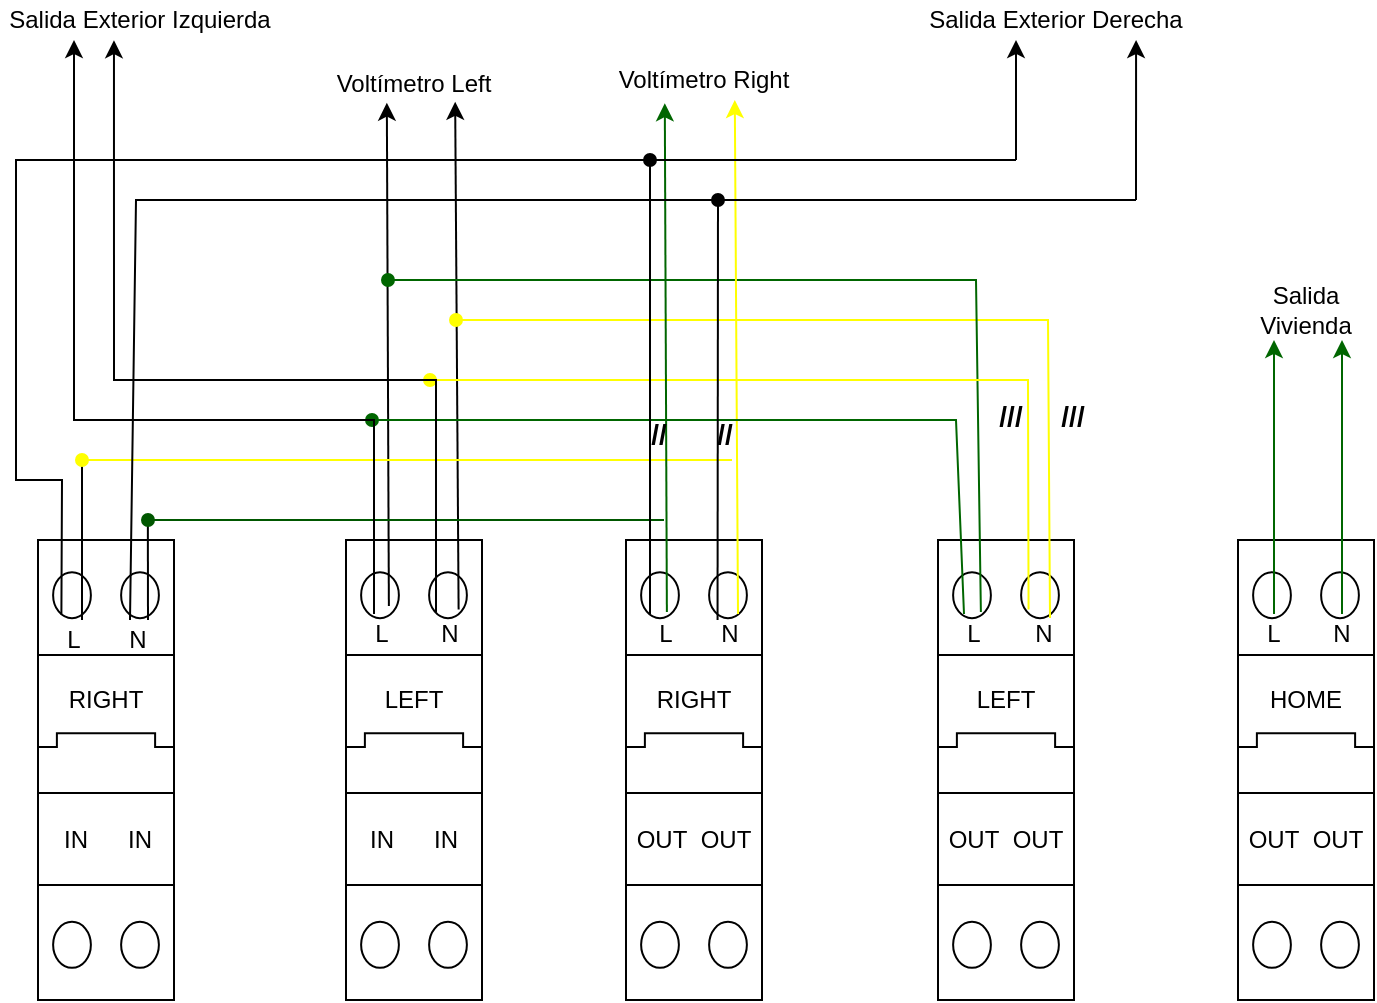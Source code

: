 <mxfile version="13.10.0" type="embed">
    <diagram id="kRDuzu7ikWpmD-jeQDag" name="Página-1">
        <mxGraphModel dx="1029" dy="701" grid="1" gridSize="10" guides="1" tooltips="1" connect="1" arrows="0" fold="1" page="1" pageScale="1" pageWidth="827" pageHeight="1169" math="0" shadow="0">
            <root>
                <mxCell id="0"/>
                <mxCell id="1" parent="0"/>
                <mxCell id="FerQvgeqPSbu73l90yjI-10" value="" style="verticalLabelPosition=bottom;dashed=0;shadow=0;html=1;align=center;verticalAlign=top;shape=mxgraph.cabinets.cb_2p;" parent="1" vertex="1">
                    <mxGeometry x="235" y="490" width="68" height="230" as="geometry"/>
                </mxCell>
                <mxCell id="FerQvgeqPSbu73l90yjI-75" style="edgeStyle=none;rounded=0;orthogonalLoop=1;jettySize=auto;html=1;exitX=0.828;exitY=0.151;exitDx=0;exitDy=0;strokeColor=#000000;endArrow=classic;endFill=1;exitPerimeter=0;entryX=0.647;entryY=0.97;entryDx=0;entryDy=0;entryPerimeter=0;" parent="1" edge="1" target="19" source="FerQvgeqPSbu73l90yjI-10">
                    <mxGeometry relative="1" as="geometry">
                        <mxPoint x="289" y="340" as="targetPoint"/>
                        <mxPoint x="289" y="477" as="sourcePoint"/>
                    </mxGeometry>
                </mxCell>
                <mxCell id="18" style="rounded=0;orthogonalLoop=1;jettySize=auto;html=1;exitX=0.5;exitY=0;exitDx=0;exitDy=0;strokeColor=#000000;endArrow=classic;endFill=1;entryX=0.403;entryY=0.993;entryDx=0;entryDy=0;entryPerimeter=0;" edge="1" parent="1" target="19">
                    <mxGeometry relative="1" as="geometry">
                        <mxPoint x="253.9" y="340.16" as="targetPoint"/>
                        <mxPoint x="256.44" y="523" as="sourcePoint"/>
                    </mxGeometry>
                </mxCell>
                <mxCell id="FerQvgeqPSbu73l90yjI-12" value="" style="verticalLabelPosition=bottom;dashed=0;shadow=0;html=1;align=center;verticalAlign=top;shape=mxgraph.cabinets.cb_2p;" parent="1" vertex="1">
                    <mxGeometry x="531" y="490" width="68" height="230" as="geometry"/>
                </mxCell>
                <mxCell id="FerQvgeqPSbu73l90yjI-79" style="edgeStyle=none;rounded=0;orthogonalLoop=1;jettySize=auto;html=1;exitX=0.5;exitY=0;exitDx=0;exitDy=0;strokeColor=#FFFF00;endArrow=oval;endFill=1;" parent="1" edge="1">
                    <mxGeometry relative="1" as="geometry">
                        <mxPoint x="290" y="380" as="targetPoint"/>
                        <mxPoint x="587" y="529" as="sourcePoint"/>
                        <Array as="points">
                            <mxPoint x="586" y="380"/>
                        </Array>
                    </mxGeometry>
                </mxCell>
                <mxCell id="FerQvgeqPSbu73l90yjI-87" value="///" style="edgeLabel;html=1;align=center;verticalAlign=middle;resizable=0;points=[];fontSize=14;fontColor=#000000;labelBackgroundColor=none;fontStyle=1" parent="FerQvgeqPSbu73l90yjI-79" vertex="1" connectable="0">
                    <mxGeometry x="0.324" y="1" relative="1" as="geometry">
                        <mxPoint x="126.15" y="47" as="offset"/>
                    </mxGeometry>
                </mxCell>
                <mxCell id="FerQvgeqPSbu73l90yjI-80" style="edgeStyle=none;rounded=0;orthogonalLoop=1;jettySize=auto;html=1;exitX=0.5;exitY=0;exitDx=0;exitDy=0;strokeColor=#006600;endArrow=oval;endFill=1;" parent="1" edge="1">
                    <mxGeometry relative="1" as="geometry">
                        <mxPoint x="256" y="360" as="targetPoint"/>
                        <mxPoint x="552.44" y="526" as="sourcePoint"/>
                        <Array as="points">
                            <mxPoint x="550" y="360"/>
                        </Array>
                    </mxGeometry>
                </mxCell>
                <mxCell id="FerQvgeqPSbu73l90yjI-86" value="///" style="edgeLabel;html=1;align=center;verticalAlign=middle;resizable=0;points=[];fontSize=14;fontColor=#000000;labelBackgroundColor=none;fontStyle=1" parent="FerQvgeqPSbu73l90yjI-80" vertex="1" connectable="0">
                    <mxGeometry x="0.289" y="1" relative="1" as="geometry">
                        <mxPoint x="178.17" y="67" as="offset"/>
                    </mxGeometry>
                </mxCell>
                <mxCell id="FerQvgeqPSbu73l90yjI-11" value="" style="verticalLabelPosition=bottom;dashed=0;shadow=0;html=1;align=center;verticalAlign=top;shape=mxgraph.cabinets.cb_2p;" parent="1" vertex="1">
                    <mxGeometry x="375" y="490" width="68" height="230" as="geometry"/>
                </mxCell>
                <mxCell id="FerQvgeqPSbu73l90yjI-73" style="edgeStyle=none;rounded=0;orthogonalLoop=1;jettySize=auto;html=1;strokeColor=#FFFF00;endArrow=classic;endFill=1;entryX=0.61;entryY=1;entryDx=0;entryDy=0;entryPerimeter=0;" parent="1" edge="1" target="24">
                    <mxGeometry relative="1" as="geometry">
                        <mxPoint x="429.44" y="341.62" as="targetPoint"/>
                        <mxPoint x="431" y="527" as="sourcePoint"/>
                    </mxGeometry>
                </mxCell>
                <mxCell id="FerQvgeqPSbu73l90yjI-8" value="" style="verticalLabelPosition=bottom;dashed=0;shadow=0;html=1;align=center;verticalAlign=top;shape=mxgraph.cabinets.cb_2p;" parent="1" vertex="1">
                    <mxGeometry x="81" y="490" width="68" height="230" as="geometry"/>
                </mxCell>
                <mxCell id="FerQvgeqPSbu73l90yjI-13" value="" style="verticalLabelPosition=bottom;dashed=0;shadow=0;html=1;align=center;verticalAlign=top;shape=mxgraph.cabinets.cb_2p;" parent="1" vertex="1">
                    <mxGeometry x="681" y="490" width="68" height="230" as="geometry"/>
                </mxCell>
                <mxCell id="FerQvgeqPSbu73l90yjI-17" value="RIGHT" style="text;html=1;strokeColor=none;fillColor=none;align=center;verticalAlign=middle;whiteSpace=wrap;rounded=0;" parent="1" vertex="1">
                    <mxGeometry x="95" y="560" width="40" height="20" as="geometry"/>
                </mxCell>
                <mxCell id="FerQvgeqPSbu73l90yjI-18" value="LEFT" style="text;html=1;strokeColor=none;fillColor=none;align=center;verticalAlign=middle;whiteSpace=wrap;rounded=0;" parent="1" vertex="1">
                    <mxGeometry x="249" y="560" width="40" height="20" as="geometry"/>
                </mxCell>
                <mxCell id="FerQvgeqPSbu73l90yjI-19" value="LEFT" style="text;html=1;strokeColor=none;fillColor=none;align=center;verticalAlign=middle;whiteSpace=wrap;rounded=0;" parent="1" vertex="1">
                    <mxGeometry x="545" y="560" width="40" height="20" as="geometry"/>
                </mxCell>
                <mxCell id="FerQvgeqPSbu73l90yjI-20" value="RIGHT" style="text;html=1;strokeColor=none;fillColor=none;align=center;verticalAlign=middle;whiteSpace=wrap;rounded=0;" parent="1" vertex="1">
                    <mxGeometry x="389" y="560" width="40" height="20" as="geometry"/>
                </mxCell>
                <mxCell id="FerQvgeqPSbu73l90yjI-21" value="HOME" style="text;html=1;strokeColor=none;fillColor=none;align=center;verticalAlign=middle;whiteSpace=wrap;rounded=0;" parent="1" vertex="1">
                    <mxGeometry x="695" y="560" width="40" height="20" as="geometry"/>
                </mxCell>
                <mxCell id="FerQvgeqPSbu73l90yjI-24" value="IN" style="text;html=1;strokeColor=none;fillColor=none;align=center;verticalAlign=middle;whiteSpace=wrap;rounded=0;" parent="1" vertex="1">
                    <mxGeometry x="92" y="630" width="16" height="20" as="geometry"/>
                </mxCell>
                <mxCell id="FerQvgeqPSbu73l90yjI-25" value="IN" style="text;html=1;strokeColor=none;fillColor=none;align=center;verticalAlign=middle;whiteSpace=wrap;rounded=0;" parent="1" vertex="1">
                    <mxGeometry x="124" y="630" width="16" height="20" as="geometry"/>
                </mxCell>
                <mxCell id="FerQvgeqPSbu73l90yjI-26" value="IN" style="text;html=1;strokeColor=none;fillColor=none;align=center;verticalAlign=middle;whiteSpace=wrap;rounded=0;" parent="1" vertex="1">
                    <mxGeometry x="277" y="630" width="16" height="20" as="geometry"/>
                </mxCell>
                <mxCell id="FerQvgeqPSbu73l90yjI-27" value="IN" style="text;html=1;strokeColor=none;fillColor=none;align=center;verticalAlign=middle;whiteSpace=wrap;rounded=0;" parent="1" vertex="1">
                    <mxGeometry x="245" y="630" width="16" height="20" as="geometry"/>
                </mxCell>
                <mxCell id="FerQvgeqPSbu73l90yjI-28" value="OUT" style="text;html=1;strokeColor=none;fillColor=none;align=center;verticalAlign=middle;whiteSpace=wrap;rounded=0;" parent="1" vertex="1">
                    <mxGeometry x="417" y="630" width="16" height="20" as="geometry"/>
                </mxCell>
                <mxCell id="FerQvgeqPSbu73l90yjI-29" value="OUT" style="text;html=1;strokeColor=none;fillColor=none;align=center;verticalAlign=middle;whiteSpace=wrap;rounded=0;" parent="1" vertex="1">
                    <mxGeometry x="385" y="630" width="16" height="20" as="geometry"/>
                </mxCell>
                <mxCell id="FerQvgeqPSbu73l90yjI-30" value="OUT" style="text;html=1;strokeColor=none;fillColor=none;align=center;verticalAlign=middle;whiteSpace=wrap;rounded=0;" parent="1" vertex="1">
                    <mxGeometry x="573" y="630" width="16" height="20" as="geometry"/>
                </mxCell>
                <mxCell id="FerQvgeqPSbu73l90yjI-31" value="OUT" style="text;html=1;strokeColor=none;fillColor=none;align=center;verticalAlign=middle;whiteSpace=wrap;rounded=0;" parent="1" vertex="1">
                    <mxGeometry x="541" y="630" width="16" height="20" as="geometry"/>
                </mxCell>
                <mxCell id="FerQvgeqPSbu73l90yjI-32" value="OUT" style="text;html=1;strokeColor=none;fillColor=none;align=center;verticalAlign=middle;whiteSpace=wrap;rounded=0;" parent="1" vertex="1">
                    <mxGeometry x="723" y="630" width="16" height="20" as="geometry"/>
                </mxCell>
                <mxCell id="FerQvgeqPSbu73l90yjI-33" value="OUT" style="text;html=1;strokeColor=none;fillColor=none;align=center;verticalAlign=middle;whiteSpace=wrap;rounded=0;" parent="1" vertex="1">
                    <mxGeometry x="691" y="630" width="16" height="20" as="geometry"/>
                </mxCell>
                <mxCell id="22" style="edgeStyle=none;rounded=0;orthogonalLoop=1;jettySize=auto;html=1;exitX=0.25;exitY=0;exitDx=0;exitDy=0;startArrow=none;startFill=0;endArrow=none;endFill=0;strokeColor=#000000;" edge="1" parent="1">
                    <mxGeometry relative="1" as="geometry">
                        <mxPoint x="103" y="450" as="targetPoint"/>
                        <mxPoint x="103.0" y="530" as="sourcePoint"/>
                    </mxGeometry>
                </mxCell>
                <mxCell id="FerQvgeqPSbu73l90yjI-34" value="L" style="text;html=1;strokeColor=none;fillColor=none;align=center;verticalAlign=middle;whiteSpace=wrap;rounded=0;" parent="1" vertex="1">
                    <mxGeometry x="91" y="530" width="16" height="20" as="geometry"/>
                </mxCell>
                <mxCell id="FerQvgeqPSbu73l90yjI-54" style="edgeStyle=none;rounded=0;orthogonalLoop=1;jettySize=auto;html=1;exitX=0.5;exitY=0;exitDx=0;exitDy=0;strokeColor=none;endArrow=none;endFill=0;" parent="1" edge="1">
                    <mxGeometry relative="1" as="geometry">
                        <mxPoint x="132" y="450" as="targetPoint"/>
                        <mxPoint x="132" y="527" as="sourcePoint"/>
                    </mxGeometry>
                </mxCell>
                <mxCell id="23" style="edgeStyle=none;rounded=0;orthogonalLoop=1;jettySize=auto;html=1;exitX=0.5;exitY=0;exitDx=0;exitDy=0;startArrow=none;startFill=0;endArrow=none;endFill=0;strokeColor=#000000;" edge="1" parent="1">
                    <mxGeometry relative="1" as="geometry">
                        <mxPoint x="135.923" y="480" as="targetPoint"/>
                        <mxPoint x="136.0" y="530" as="sourcePoint"/>
                    </mxGeometry>
                </mxCell>
                <mxCell id="FerQvgeqPSbu73l90yjI-35" value="N" style="text;html=1;strokeColor=none;fillColor=none;align=center;verticalAlign=middle;whiteSpace=wrap;rounded=0;" parent="1" vertex="1">
                    <mxGeometry x="123" y="530" width="16" height="20" as="geometry"/>
                </mxCell>
                <mxCell id="FerQvgeqPSbu73l90yjI-36" value="N" style="text;html=1;strokeColor=none;fillColor=none;align=center;verticalAlign=middle;whiteSpace=wrap;rounded=0;" parent="1" vertex="1">
                    <mxGeometry x="279" y="527" width="16" height="20" as="geometry"/>
                </mxCell>
                <mxCell id="FerQvgeqPSbu73l90yjI-37" value="L" style="text;html=1;strokeColor=none;fillColor=none;align=center;verticalAlign=middle;whiteSpace=wrap;rounded=0;" parent="1" vertex="1">
                    <mxGeometry x="245" y="527" width="16" height="20" as="geometry"/>
                </mxCell>
                <mxCell id="FerQvgeqPSbu73l90yjI-38" value="N" style="text;html=1;strokeColor=none;fillColor=none;align=center;verticalAlign=middle;whiteSpace=wrap;rounded=0;" parent="1" vertex="1">
                    <mxGeometry x="419" y="527" width="16" height="20" as="geometry"/>
                </mxCell>
                <mxCell id="FerQvgeqPSbu73l90yjI-39" value="L" style="text;html=1;strokeColor=none;fillColor=none;align=center;verticalAlign=middle;whiteSpace=wrap;rounded=0;" parent="1" vertex="1">
                    <mxGeometry x="387" y="527" width="16" height="20" as="geometry"/>
                </mxCell>
                <mxCell id="26" style="edgeStyle=none;rounded=0;orthogonalLoop=1;jettySize=auto;html=1;exitX=0.71;exitY=0.151;exitDx=0;exitDy=0;startFill=0;endArrow=oval;endFill=1;exitPerimeter=0;strokeColor=#FFFF00;" edge="1" parent="1">
                    <mxGeometry relative="1" as="geometry">
                        <mxPoint x="277" y="410" as="targetPoint"/>
                        <mxPoint x="576.28" y="524.73" as="sourcePoint"/>
                        <Array as="points">
                            <mxPoint x="576" y="410"/>
                        </Array>
                    </mxGeometry>
                </mxCell>
                <mxCell id="FerQvgeqPSbu73l90yjI-40" value="N" style="text;html=1;strokeColor=none;fillColor=none;align=center;verticalAlign=middle;whiteSpace=wrap;rounded=0;" parent="1" vertex="1">
                    <mxGeometry x="576" y="527" width="16" height="20" as="geometry"/>
                </mxCell>
                <mxCell id="25" style="edgeStyle=none;rounded=0;orthogonalLoop=1;jettySize=auto;html=1;exitX=0;exitY=0;exitDx=0;exitDy=0;startFill=0;endArrow=oval;endFill=1;strokeColor=#006600;" edge="1" parent="1">
                    <mxGeometry relative="1" as="geometry">
                        <mxPoint x="248" y="430" as="targetPoint"/>
                        <mxPoint x="544" y="527" as="sourcePoint"/>
                        <Array as="points">
                            <mxPoint x="540" y="430"/>
                        </Array>
                    </mxGeometry>
                </mxCell>
                <mxCell id="FerQvgeqPSbu73l90yjI-41" value="L" style="text;html=1;strokeColor=none;fillColor=none;align=center;verticalAlign=middle;whiteSpace=wrap;rounded=0;" parent="1" vertex="1">
                    <mxGeometry x="541" y="527" width="16" height="20" as="geometry"/>
                </mxCell>
                <mxCell id="FerQvgeqPSbu73l90yjI-50" style="rounded=0;orthogonalLoop=1;jettySize=auto;html=1;exitX=0.5;exitY=0;exitDx=0;exitDy=0;strokeColor=#006600;" parent="1" source="FerQvgeqPSbu73l90yjI-42" edge="1">
                    <mxGeometry relative="1" as="geometry">
                        <mxPoint x="733" y="390" as="targetPoint"/>
                    </mxGeometry>
                </mxCell>
                <mxCell id="FerQvgeqPSbu73l90yjI-42" value="N" style="text;html=1;strokeColor=none;fillColor=none;align=center;verticalAlign=middle;whiteSpace=wrap;rounded=0;" parent="1" vertex="1">
                    <mxGeometry x="725" y="527" width="16" height="20" as="geometry"/>
                </mxCell>
                <mxCell id="FerQvgeqPSbu73l90yjI-49" style="edgeStyle=none;rounded=0;orthogonalLoop=1;jettySize=auto;html=1;exitX=0.5;exitY=0;exitDx=0;exitDy=0;strokeColor=#006600;" parent="1" source="FerQvgeqPSbu73l90yjI-43" edge="1">
                    <mxGeometry relative="1" as="geometry">
                        <mxPoint x="699" y="390" as="targetPoint"/>
                    </mxGeometry>
                </mxCell>
                <mxCell id="FerQvgeqPSbu73l90yjI-43" value="L" style="text;html=1;strokeColor=none;fillColor=none;align=center;verticalAlign=middle;whiteSpace=wrap;rounded=0;" parent="1" vertex="1">
                    <mxGeometry x="691" y="527" width="16" height="20" as="geometry"/>
                </mxCell>
                <mxCell id="FerQvgeqPSbu73l90yjI-46" value="Salida Vivienda" style="text;html=1;strokeColor=none;fillColor=none;align=center;verticalAlign=middle;whiteSpace=wrap;rounded=0;" parent="1" vertex="1">
                    <mxGeometry x="695" y="365" width="40" height="20" as="geometry"/>
                </mxCell>
                <mxCell id="FerQvgeqPSbu73l90yjI-51" value="Salida Exterior Izquierda" style="text;html=1;strokeColor=none;fillColor=none;align=center;verticalAlign=middle;whiteSpace=wrap;rounded=0;" parent="1" vertex="1">
                    <mxGeometry x="62" y="220" width="140" height="20" as="geometry"/>
                </mxCell>
                <mxCell id="16" value="" style="endArrow=oval;html=1;strokeColor=#005700;endFill=1;fillColor=#008a00;" parent="1" edge="1">
                    <mxGeometry width="50" height="50" relative="1" as="geometry">
                        <mxPoint x="394" y="480" as="sourcePoint"/>
                        <mxPoint x="136" y="480" as="targetPoint"/>
                    </mxGeometry>
                </mxCell>
                <mxCell id="FerQvgeqPSbu73l90yjI-92" value="" style="endArrow=oval;html=1;endFill=1;fillColor=#e3c800;strokeColor=#FFFF00;" parent="1" edge="1">
                    <mxGeometry width="50" height="50" relative="1" as="geometry">
                        <mxPoint x="428" y="450" as="sourcePoint"/>
                        <mxPoint x="103" y="450" as="targetPoint"/>
                    </mxGeometry>
                </mxCell>
                <mxCell id="FerQvgeqPSbu73l90yjI-71" style="edgeStyle=none;rounded=0;orthogonalLoop=1;jettySize=auto;html=1;exitX=0.5;exitY=0;exitDx=0;exitDy=0;strokeColor=#006600;startArrow=none;startFill=0;endArrow=classic;endFill=1;entryX=0.36;entryY=1.081;entryDx=0;entryDy=0;entryPerimeter=0;" parent="1" edge="1" target="24">
                    <mxGeometry relative="1" as="geometry">
                        <mxPoint x="396" y="390" as="targetPoint"/>
                        <mxPoint x="395.44" y="526" as="sourcePoint"/>
                    </mxGeometry>
                </mxCell>
                <mxCell id="FerQvgeqPSbu73l90yjI-84" value="//" style="edgeLabel;html=1;align=center;verticalAlign=middle;resizable=0;points=[];labelBackgroundColor=none;fontSize=14;fontColor=#000000;fontStyle=1" parent="FerQvgeqPSbu73l90yjI-71" vertex="1" connectable="0">
                    <mxGeometry x="0.252" y="2" relative="1" as="geometry">
                        <mxPoint x="-1.79" y="69.37" as="offset"/>
                    </mxGeometry>
                </mxCell>
                <mxCell id="17" value="//" style="edgeLabel;html=1;align=center;verticalAlign=middle;resizable=0;points=[];labelBackgroundColor=none;fontSize=14;fontColor=#000000;fontStyle=1" vertex="1" connectable="0" parent="FerQvgeqPSbu73l90yjI-71">
                    <mxGeometry x="0.252" y="2" relative="1" as="geometry">
                        <mxPoint x="31.21" y="69.37" as="offset"/>
                    </mxGeometry>
                </mxCell>
                <mxCell id="19" value="Voltímetro Left" style="text;html=1;strokeColor=none;fillColor=none;align=center;verticalAlign=middle;whiteSpace=wrap;rounded=0;" vertex="1" parent="1">
                    <mxGeometry x="199" y="251.5" width="140" height="20" as="geometry"/>
                </mxCell>
                <mxCell id="20" style="edgeStyle=none;rounded=0;orthogonalLoop=1;jettySize=auto;html=1;strokeColor=#000000;endArrow=classic;endFill=1;entryX=0.25;entryY=1;entryDx=0;entryDy=0;exitX=0;exitY=0;exitDx=0;exitDy=0;" edge="1" parent="1">
                    <mxGeometry relative="1" as="geometry">
                        <mxPoint x="99" y="240" as="targetPoint"/>
                        <mxPoint x="249" y="527" as="sourcePoint"/>
                        <Array as="points">
                            <mxPoint x="249" y="430"/>
                            <mxPoint x="99" y="430"/>
                        </Array>
                    </mxGeometry>
                </mxCell>
                <mxCell id="21" style="edgeStyle=none;rounded=0;orthogonalLoop=1;jettySize=auto;html=1;strokeColor=#000000;endArrow=classic;endFill=1;entryX=0.407;entryY=1.004;entryDx=0;entryDy=0;entryPerimeter=0;" edge="1" parent="1" target="FerQvgeqPSbu73l90yjI-51">
                    <mxGeometry relative="1" as="geometry">
                        <mxPoint x="116" y="340" as="targetPoint"/>
                        <mxPoint x="280" y="526" as="sourcePoint"/>
                        <Array as="points">
                            <mxPoint x="280" y="450"/>
                            <mxPoint x="280" y="410"/>
                            <mxPoint x="119" y="410"/>
                        </Array>
                    </mxGeometry>
                </mxCell>
                <mxCell id="24" value="Voltímetro Right" style="text;html=1;strokeColor=none;fillColor=none;align=center;verticalAlign=middle;whiteSpace=wrap;rounded=0;" vertex="1" parent="1">
                    <mxGeometry x="344" y="250" width="140" height="20" as="geometry"/>
                </mxCell>
                <mxCell id="27" style="edgeStyle=none;rounded=0;orthogonalLoop=1;jettySize=auto;html=1;exitX=0.172;exitY=0.162;exitDx=0;exitDy=0;startArrow=none;startFill=0;endArrow=none;endFill=0;strokeColor=#000000;exitPerimeter=0;" edge="1" parent="1" source="FerQvgeqPSbu73l90yjI-8">
                    <mxGeometry relative="1" as="geometry">
                        <mxPoint x="70" y="300" as="targetPoint"/>
                        <mxPoint x="94.23" y="529" as="sourcePoint"/>
                        <Array as="points">
                            <mxPoint x="93" y="460"/>
                            <mxPoint x="70" y="460"/>
                            <mxPoint x="70" y="400"/>
                            <mxPoint x="70" y="300"/>
                            <mxPoint x="570" y="300"/>
                        </Array>
                    </mxGeometry>
                </mxCell>
                <mxCell id="29" value="Salida Exterior Derecha" style="text;html=1;strokeColor=none;fillColor=none;align=center;verticalAlign=middle;whiteSpace=wrap;rounded=0;" vertex="1" parent="1">
                    <mxGeometry x="520" y="220" width="140" height="20" as="geometry"/>
                </mxCell>
                <mxCell id="30" style="edgeStyle=none;rounded=0;orthogonalLoop=1;jettySize=auto;html=1;startArrow=none;startFill=0;endArrow=oval;endFill=1;strokeColor=#000000;" edge="1" parent="1">
                    <mxGeometry relative="1" as="geometry">
                        <mxPoint x="387" y="300" as="targetPoint"/>
                        <mxPoint x="387.0" y="527" as="sourcePoint"/>
                    </mxGeometry>
                </mxCell>
                <mxCell id="31" style="edgeStyle=none;rounded=0;orthogonalLoop=1;jettySize=auto;html=1;startArrow=none;startFill=0;endArrow=oval;endFill=1;strokeColor=#000000;" edge="1" parent="1">
                    <mxGeometry relative="1" as="geometry">
                        <mxPoint x="421" y="320" as="targetPoint"/>
                        <mxPoint x="420.77" y="530" as="sourcePoint"/>
                    </mxGeometry>
                </mxCell>
                <mxCell id="32" style="edgeStyle=none;rounded=0;orthogonalLoop=1;jettySize=auto;html=1;exitX=0.25;exitY=0;exitDx=0;exitDy=0;startArrow=none;startFill=0;endArrow=none;endFill=0;strokeColor=#000000;" edge="1" parent="1">
                    <mxGeometry relative="1" as="geometry">
                        <mxPoint x="130" y="320" as="targetPoint"/>
                        <mxPoint x="127.0" y="530" as="sourcePoint"/>
                        <Array as="points">
                            <mxPoint x="130" y="320"/>
                            <mxPoint x="630" y="320"/>
                        </Array>
                    </mxGeometry>
                </mxCell>
                <mxCell id="33" style="edgeStyle=none;rounded=0;orthogonalLoop=1;jettySize=auto;html=1;startArrow=none;startFill=0;endArrow=classic;endFill=1;strokeColor=#000000;" edge="1" parent="1">
                    <mxGeometry relative="1" as="geometry">
                        <mxPoint x="569.999" y="240" as="targetPoint"/>
                        <mxPoint x="570" y="300" as="sourcePoint"/>
                    </mxGeometry>
                </mxCell>
                <mxCell id="34" style="edgeStyle=none;rounded=0;orthogonalLoop=1;jettySize=auto;html=1;startArrow=none;startFill=0;endArrow=classic;endFill=1;strokeColor=#000000;entryX=0.786;entryY=1;entryDx=0;entryDy=0;entryPerimeter=0;" edge="1" parent="1" target="29">
                    <mxGeometry relative="1" as="geometry">
                        <mxPoint x="629.999" y="260" as="targetPoint"/>
                        <mxPoint x="630" y="320" as="sourcePoint"/>
                    </mxGeometry>
                </mxCell>
            </root>
        </mxGraphModel>
    </diagram>
</mxfile>